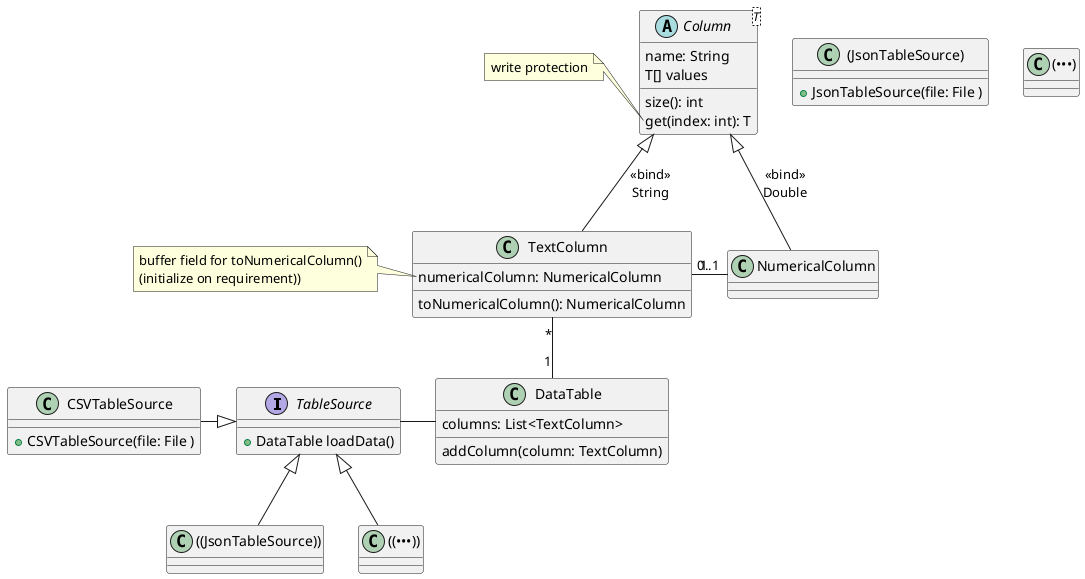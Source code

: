 @startuml

interface TableSource {

    + DataTable loadData()

}

class CSVTableSource {
    + CSVTableSource(file: File )
}
CSVTableSource -right-|> TableSource

class "((JsonTableSource))" {
    + JsonTableSource(file: File )
}
"((JsonTableSource))" -up-|> TableSource

class  "((•••))"

"((•••))" -up-|> TableSource

class DataTable {
    columns: List<TextColumn>
    addColumn(column: TextColumn)
}

DataTable "1"-up-"*" TextColumn

abstract class Column<T> {
    name: String
    T[] values
    size(): int
    get(index: int): T
}
note left of Column::get
    write protection
end note

class TextColumn {
    numericalColumn: NumericalColumn
    toNumericalColumn(): NumericalColumn
}
note left of TextColumn::numericalColumn
    buffer field for toNumericalColumn()
    (initialize on requirement))
end note

class NumericalColumn {

}

TextColumn "1"-right-"0..1" NumericalColumn
TextColumn -up-|> Column: "<<bind>>\nString"
NumericalColumn -up-|> Column: "<<bind>>\nDouble"
DataTable -left- TableSource


@enduml
